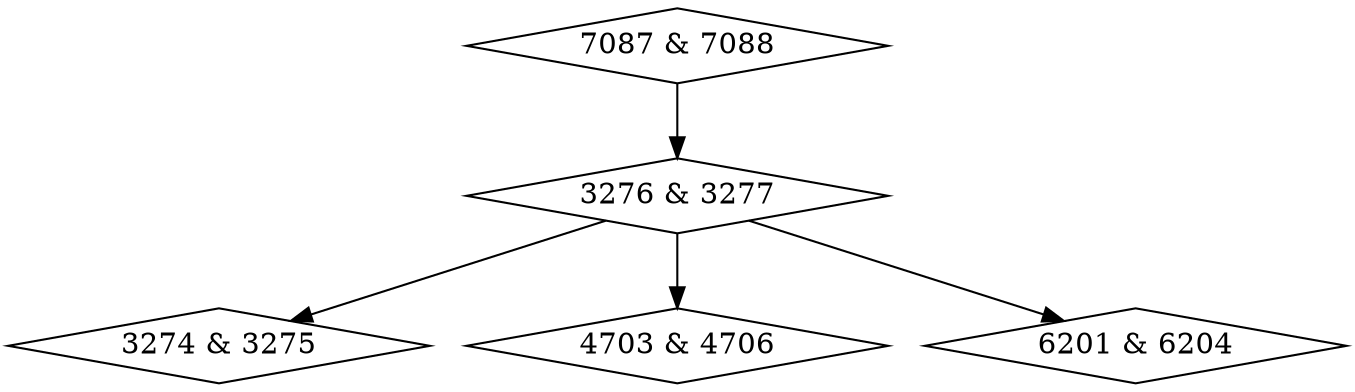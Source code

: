 digraph {
0 [label = "3274 & 3275", shape = diamond];
1 [label = "3276 & 3277", shape = diamond];
2 [label = "4703 & 4706", shape = diamond];
3 [label = "6201 & 6204", shape = diamond];
4 [label = "7087 & 7088", shape = diamond];
1->0;
1->2;
1->3;
4->1;
}

